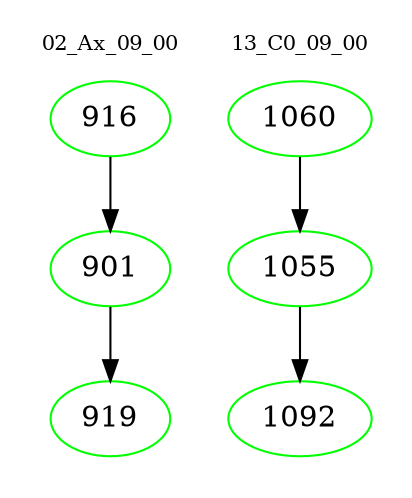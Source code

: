 digraph{
subgraph cluster_0 {
color = white
label = "02_Ax_09_00";
fontsize=10;
T0_916 [label="916", color="green"]
T0_916 -> T0_901 [color="black"]
T0_901 [label="901", color="green"]
T0_901 -> T0_919 [color="black"]
T0_919 [label="919", color="green"]
}
subgraph cluster_1 {
color = white
label = "13_C0_09_00";
fontsize=10;
T1_1060 [label="1060", color="green"]
T1_1060 -> T1_1055 [color="black"]
T1_1055 [label="1055", color="green"]
T1_1055 -> T1_1092 [color="black"]
T1_1092 [label="1092", color="green"]
}
}
